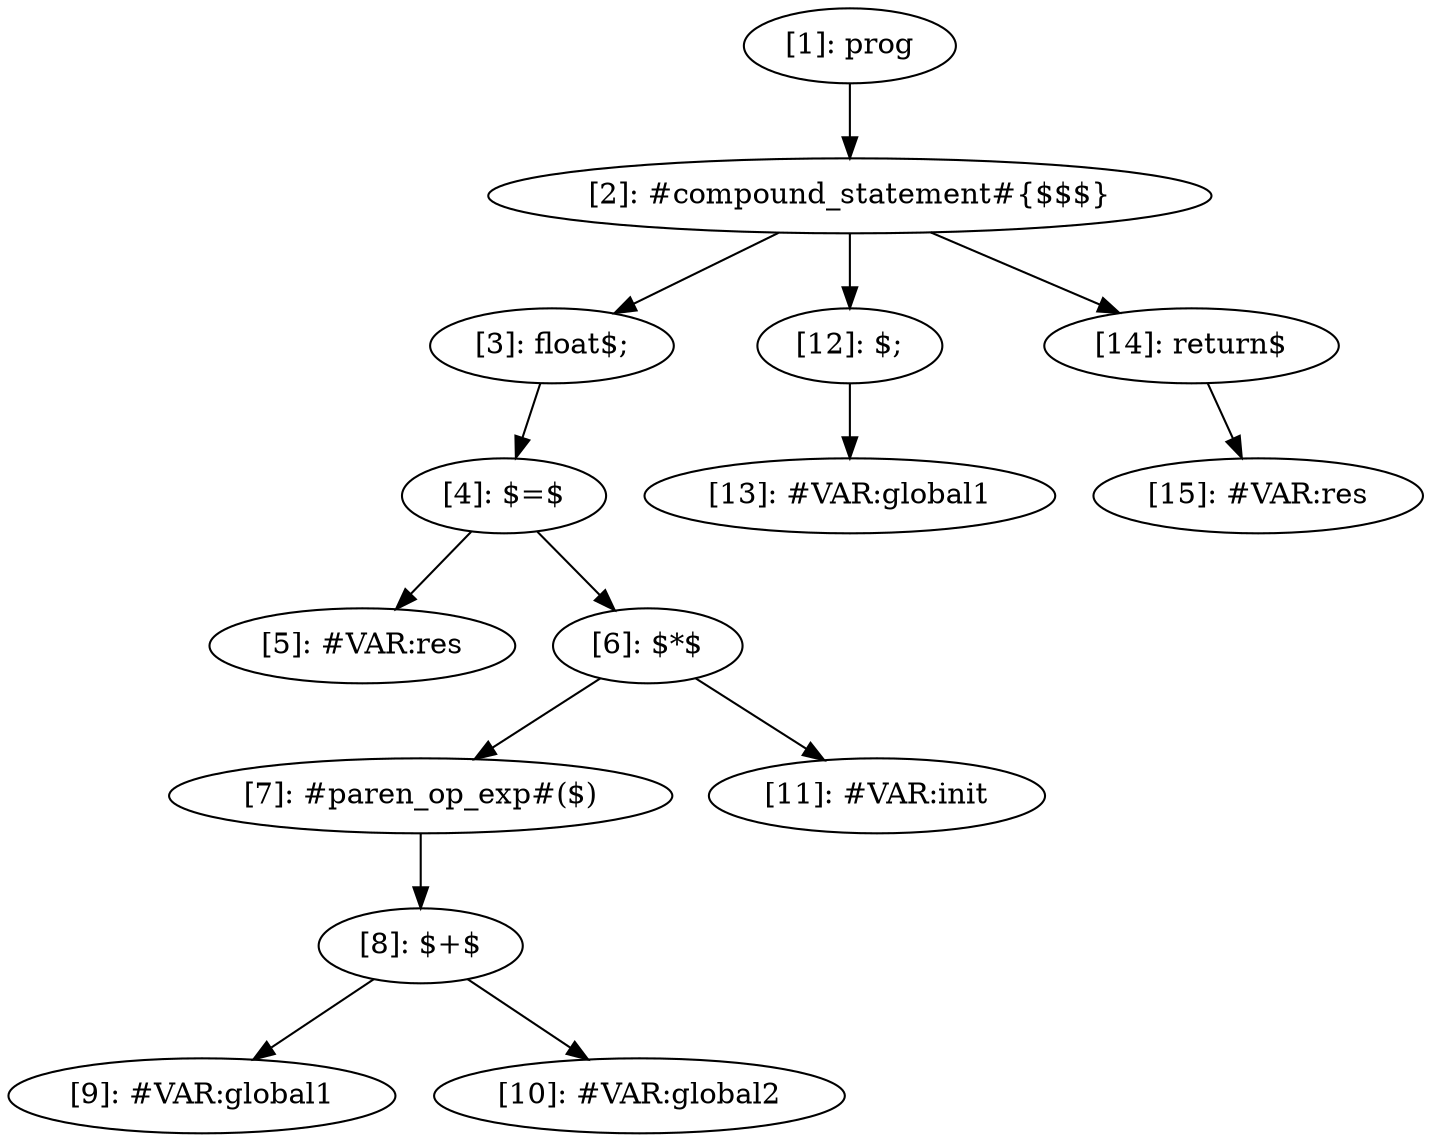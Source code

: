 digraph CASS {
  node [shape=ellipse];
  n1 [label="[1]: prog"];
  n2 [label="[2]: #compound_statement#{$$$}"];
  n3 [label="[3]: float$;"];
  n4 [label="[4]: $=$"];
  n5 [label="[5]: #VAR:res"];
  n6 [label="[6]: $*$"];
  n7 [label="[7]: #paren_op_exp#($)"];
  n8 [label="[8]: $+$"];
  n9 [label="[9]: #VAR:global1"];
  n10 [label="[10]: #VAR:global2"];
  n11 [label="[11]: #VAR:init"];
  n12 [label="[12]: $;"];
  n13 [label="[13]: #VAR:global1"];
  n14 [label="[14]: return$"];
  n15 [label="[15]: #VAR:res"];
  n1 -> n2;
  n2 -> n3;
  n3 -> n4;
  n4 -> n5;
  n4 -> n6;
  n6 -> n7;
  n7 -> n8;
  n8 -> n9;
  n8 -> n10;
  n6 -> n11;
  n2 -> n12;
  n12 -> n13;
  n2 -> n14;
  n14 -> n15;
}